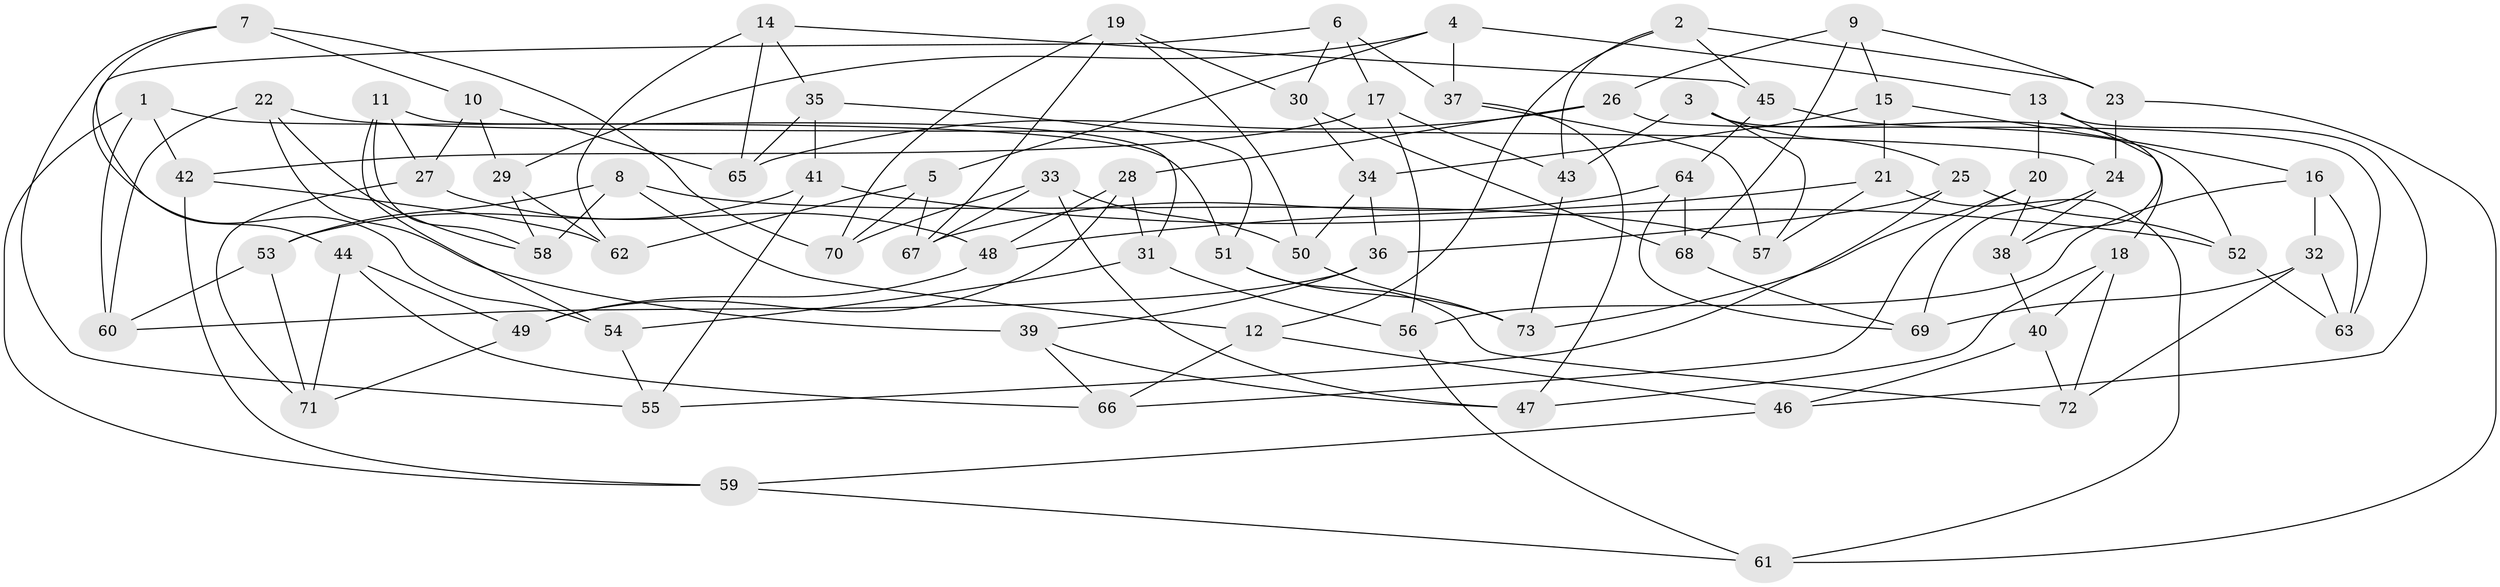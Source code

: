 // Generated by graph-tools (version 1.1) at 2025/11/02/27/25 16:11:49]
// undirected, 73 vertices, 146 edges
graph export_dot {
graph [start="1"]
  node [color=gray90,style=filled];
  1;
  2;
  3;
  4;
  5;
  6;
  7;
  8;
  9;
  10;
  11;
  12;
  13;
  14;
  15;
  16;
  17;
  18;
  19;
  20;
  21;
  22;
  23;
  24;
  25;
  26;
  27;
  28;
  29;
  30;
  31;
  32;
  33;
  34;
  35;
  36;
  37;
  38;
  39;
  40;
  41;
  42;
  43;
  44;
  45;
  46;
  47;
  48;
  49;
  50;
  51;
  52;
  53;
  54;
  55;
  56;
  57;
  58;
  59;
  60;
  61;
  62;
  63;
  64;
  65;
  66;
  67;
  68;
  69;
  70;
  71;
  72;
  73;
  1 -- 59;
  1 -- 51;
  1 -- 42;
  1 -- 60;
  2 -- 23;
  2 -- 45;
  2 -- 12;
  2 -- 43;
  3 -- 25;
  3 -- 57;
  3 -- 43;
  3 -- 18;
  4 -- 5;
  4 -- 13;
  4 -- 37;
  4 -- 29;
  5 -- 70;
  5 -- 67;
  5 -- 62;
  6 -- 30;
  6 -- 44;
  6 -- 37;
  6 -- 17;
  7 -- 54;
  7 -- 55;
  7 -- 70;
  7 -- 10;
  8 -- 12;
  8 -- 57;
  8 -- 58;
  8 -- 53;
  9 -- 15;
  9 -- 68;
  9 -- 23;
  9 -- 26;
  10 -- 27;
  10 -- 65;
  10 -- 29;
  11 -- 27;
  11 -- 54;
  11 -- 31;
  11 -- 58;
  12 -- 46;
  12 -- 66;
  13 -- 20;
  13 -- 46;
  13 -- 38;
  14 -- 62;
  14 -- 45;
  14 -- 35;
  14 -- 65;
  15 -- 34;
  15 -- 21;
  15 -- 16;
  16 -- 32;
  16 -- 63;
  16 -- 56;
  17 -- 43;
  17 -- 56;
  17 -- 42;
  18 -- 40;
  18 -- 72;
  18 -- 47;
  19 -- 70;
  19 -- 30;
  19 -- 50;
  19 -- 67;
  20 -- 38;
  20 -- 73;
  20 -- 66;
  21 -- 57;
  21 -- 48;
  21 -- 61;
  22 -- 24;
  22 -- 60;
  22 -- 39;
  22 -- 58;
  23 -- 24;
  23 -- 61;
  24 -- 38;
  24 -- 69;
  25 -- 52;
  25 -- 36;
  25 -- 55;
  26 -- 63;
  26 -- 65;
  26 -- 28;
  27 -- 48;
  27 -- 71;
  28 -- 31;
  28 -- 49;
  28 -- 48;
  29 -- 58;
  29 -- 62;
  30 -- 68;
  30 -- 34;
  31 -- 54;
  31 -- 56;
  32 -- 63;
  32 -- 72;
  32 -- 69;
  33 -- 67;
  33 -- 47;
  33 -- 50;
  33 -- 70;
  34 -- 50;
  34 -- 36;
  35 -- 65;
  35 -- 51;
  35 -- 41;
  36 -- 60;
  36 -- 39;
  37 -- 57;
  37 -- 47;
  38 -- 40;
  39 -- 47;
  39 -- 66;
  40 -- 72;
  40 -- 46;
  41 -- 53;
  41 -- 52;
  41 -- 55;
  42 -- 62;
  42 -- 59;
  43 -- 73;
  44 -- 66;
  44 -- 49;
  44 -- 71;
  45 -- 52;
  45 -- 64;
  46 -- 59;
  48 -- 49;
  49 -- 71;
  50 -- 73;
  51 -- 73;
  51 -- 72;
  52 -- 63;
  53 -- 60;
  53 -- 71;
  54 -- 55;
  56 -- 61;
  59 -- 61;
  64 -- 67;
  64 -- 69;
  64 -- 68;
  68 -- 69;
}

